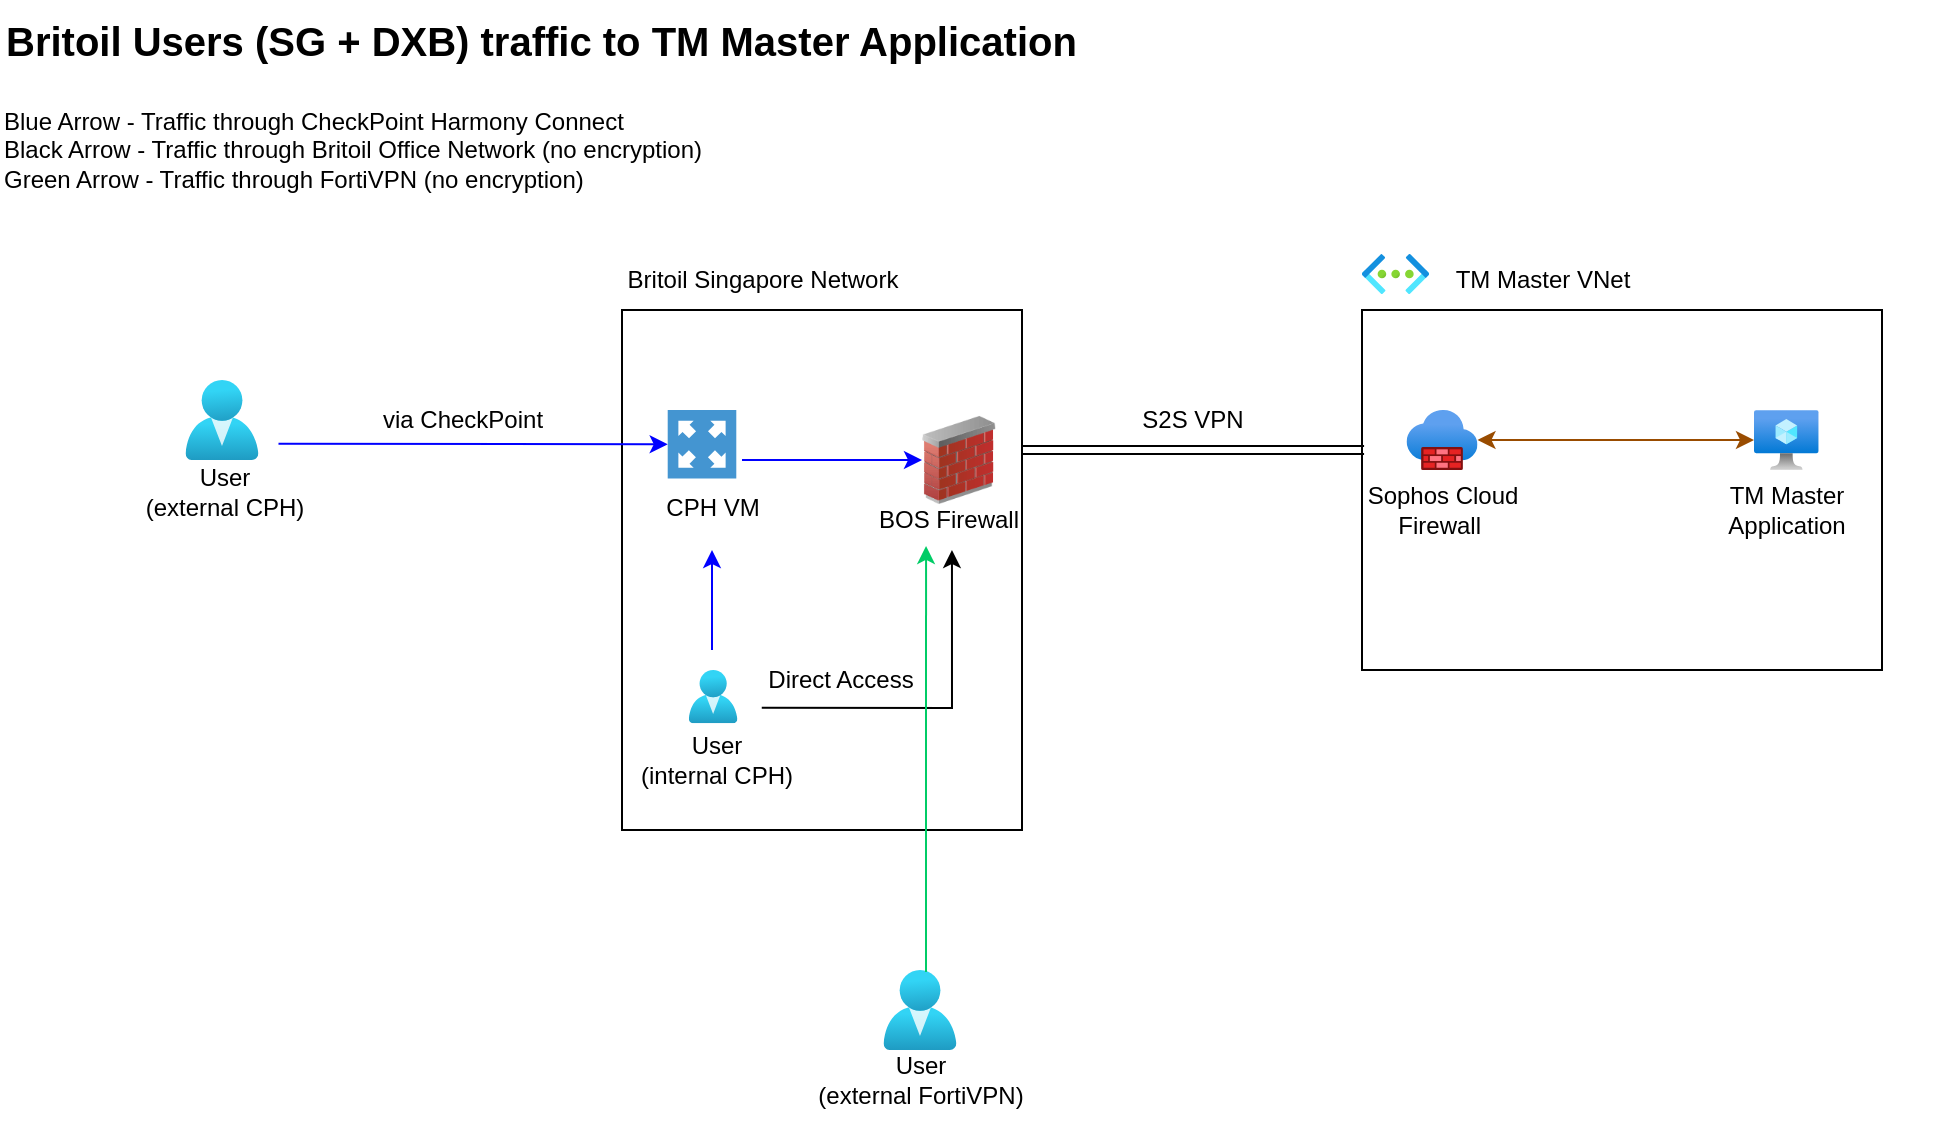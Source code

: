 <mxfile version="21.6.3" type="github">
  <diagram name="Page-1" id="p7AqGDqLSS3fxnfkDhti">
    <mxGraphModel dx="1834" dy="764" grid="1" gridSize="10" guides="1" tooltips="1" connect="1" arrows="1" fold="1" page="0" pageScale="1" pageWidth="850" pageHeight="1100" math="0" shadow="0">
      <root>
        <mxCell id="0" />
        <mxCell id="1" parent="0" />
        <mxCell id="6vk0d98QOJqQDT9VrW9C-1" value="" style="rounded=0;whiteSpace=wrap;html=1;fillColor=none;" vertex="1" parent="1">
          <mxGeometry x="30" y="190" width="200" height="260" as="geometry" />
        </mxCell>
        <mxCell id="6vk0d98QOJqQDT9VrW9C-5" value="" style="group" vertex="1" connectable="0" parent="1">
          <mxGeometry x="40" y="240" width="60" height="60" as="geometry" />
        </mxCell>
        <mxCell id="6vk0d98QOJqQDT9VrW9C-2" value="" style="pointerEvents=1;shadow=0;dashed=0;html=1;strokeColor=none;fillColor=#4495D1;labelPosition=center;verticalLabelPosition=bottom;verticalAlign=top;align=center;outlineConnect=0;shape=mxgraph.veeam.2d.proxy_appliance;" vertex="1" parent="6vk0d98QOJqQDT9VrW9C-5">
          <mxGeometry x="12.857" width="34.286" height="34.286" as="geometry" />
        </mxCell>
        <mxCell id="6vk0d98QOJqQDT9VrW9C-4" value="CPH VM" style="text;html=1;align=center;verticalAlign=middle;resizable=0;points=[];autosize=1;strokeColor=none;fillColor=none;" vertex="1" parent="6vk0d98QOJqQDT9VrW9C-5">
          <mxGeometry y="34.286" width="70" height="30" as="geometry" />
        </mxCell>
        <mxCell id="6vk0d98QOJqQDT9VrW9C-6" value="Britoil Singapore Network" style="text;html=1;align=center;verticalAlign=middle;resizable=0;points=[];autosize=1;strokeColor=none;fillColor=none;" vertex="1" parent="1">
          <mxGeometry x="20" y="160" width="160" height="30" as="geometry" />
        </mxCell>
        <mxCell id="6vk0d98QOJqQDT9VrW9C-7" value="" style="rounded=0;whiteSpace=wrap;html=1;fillColor=none;" vertex="1" parent="1">
          <mxGeometry x="400" y="190" width="260" height="180" as="geometry" />
        </mxCell>
        <mxCell id="6vk0d98QOJqQDT9VrW9C-10" value="" style="group" vertex="1" connectable="0" parent="1">
          <mxGeometry x="400" y="160" width="145" height="30" as="geometry" />
        </mxCell>
        <mxCell id="6vk0d98QOJqQDT9VrW9C-8" value="" style="image;aspect=fixed;html=1;points=[];align=center;fontSize=12;image=img/lib/azure2/networking/Virtual_Networks.svg;" vertex="1" parent="6vk0d98QOJqQDT9VrW9C-10">
          <mxGeometry y="2" width="33.5" height="20" as="geometry" />
        </mxCell>
        <mxCell id="6vk0d98QOJqQDT9VrW9C-9" value="TM Master VNet" style="text;html=1;align=center;verticalAlign=middle;resizable=0;points=[];autosize=1;strokeColor=none;fillColor=none;" vertex="1" parent="6vk0d98QOJqQDT9VrW9C-10">
          <mxGeometry x="35" width="110" height="30" as="geometry" />
        </mxCell>
        <mxCell id="6vk0d98QOJqQDT9VrW9C-13" value="" style="group" vertex="1" connectable="0" parent="1">
          <mxGeometry x="550" y="240" width="140" height="65" as="geometry" />
        </mxCell>
        <mxCell id="6vk0d98QOJqQDT9VrW9C-11" value="" style="image;aspect=fixed;html=1;points=[];align=center;fontSize=12;image=img/lib/azure2/compute/Virtual_Machine.svg;" vertex="1" parent="6vk0d98QOJqQDT9VrW9C-13">
          <mxGeometry x="46" width="32.34" height="30" as="geometry" />
        </mxCell>
        <mxCell id="6vk0d98QOJqQDT9VrW9C-12" value="TM Master &lt;br&gt;Application" style="text;html=1;align=center;verticalAlign=middle;resizable=0;points=[];autosize=1;strokeColor=none;fillColor=none;" vertex="1" parent="6vk0d98QOJqQDT9VrW9C-13">
          <mxGeometry x="22.17" y="30" width="80" height="40" as="geometry" />
        </mxCell>
        <mxCell id="6vk0d98QOJqQDT9VrW9C-16" value="" style="group" vertex="1" connectable="0" parent="1">
          <mxGeometry x="390" y="240" width="100" height="70" as="geometry" />
        </mxCell>
        <mxCell id="6vk0d98QOJqQDT9VrW9C-14" value="" style="image;aspect=fixed;html=1;points=[];align=center;fontSize=12;image=img/lib/azure2/networking/Firewalls.svg;" vertex="1" parent="6vk0d98QOJqQDT9VrW9C-16">
          <mxGeometry x="32.25" width="35.5" height="30" as="geometry" />
        </mxCell>
        <mxCell id="6vk0d98QOJqQDT9VrW9C-15" value="Sophos Cloud &lt;br&gt;Firewall&amp;nbsp;" style="text;html=1;align=center;verticalAlign=middle;resizable=0;points=[];autosize=1;strokeColor=none;fillColor=none;" vertex="1" parent="6vk0d98QOJqQDT9VrW9C-16">
          <mxGeometry y="30" width="100" height="40" as="geometry" />
        </mxCell>
        <mxCell id="6vk0d98QOJqQDT9VrW9C-17" value="" style="shape=link;html=1;rounded=0;entryX=0.004;entryY=0.389;entryDx=0;entryDy=0;entryPerimeter=0;" edge="1" parent="1" target="6vk0d98QOJqQDT9VrW9C-7">
          <mxGeometry width="100" relative="1" as="geometry">
            <mxPoint x="230" y="260" as="sourcePoint" />
            <mxPoint x="330" y="280" as="targetPoint" />
          </mxGeometry>
        </mxCell>
        <mxCell id="6vk0d98QOJqQDT9VrW9C-18" value="S2S VPN" style="text;html=1;align=center;verticalAlign=middle;resizable=0;points=[];autosize=1;strokeColor=none;fillColor=none;" vertex="1" parent="1">
          <mxGeometry x="280" y="230" width="70" height="30" as="geometry" />
        </mxCell>
        <mxCell id="6vk0d98QOJqQDT9VrW9C-21" value="" style="group" vertex="1" connectable="0" parent="1">
          <mxGeometry x="160" y="230" width="90" height="80" as="geometry" />
        </mxCell>
        <mxCell id="6vk0d98QOJqQDT9VrW9C-19" value="" style="image;html=1;image=img/lib/clip_art/networking/Firewall_02_128x128.png" vertex="1" parent="6vk0d98QOJqQDT9VrW9C-21">
          <mxGeometry x="20" width="37" height="70" as="geometry" />
        </mxCell>
        <mxCell id="6vk0d98QOJqQDT9VrW9C-20" value="BOS Firewall" style="text;html=1;align=center;verticalAlign=middle;resizable=0;points=[];autosize=1;strokeColor=none;fillColor=none;" vertex="1" parent="6vk0d98QOJqQDT9VrW9C-21">
          <mxGeometry x="-12" y="50" width="90" height="30" as="geometry" />
        </mxCell>
        <mxCell id="6vk0d98QOJqQDT9VrW9C-25" value="" style="group" vertex="1" connectable="0" parent="1">
          <mxGeometry x="-220" y="225" width="100" height="76" as="geometry" />
        </mxCell>
        <mxCell id="6vk0d98QOJqQDT9VrW9C-29" value="" style="group" vertex="1" connectable="0" parent="6vk0d98QOJqQDT9VrW9C-25">
          <mxGeometry x="15" width="84" height="76" as="geometry" />
        </mxCell>
        <mxCell id="6vk0d98QOJqQDT9VrW9C-26" value="" style="image;aspect=fixed;html=1;points=[];align=center;fontSize=12;image=img/lib/azure2/identity/Users.svg;" vertex="1" parent="6vk0d98QOJqQDT9VrW9C-29">
          <mxGeometry x="16.71" width="36.57" height="40" as="geometry" />
        </mxCell>
        <mxCell id="6vk0d98QOJqQDT9VrW9C-27" value="User&lt;br&gt;(external CPH)" style="text;html=1;align=center;verticalAlign=middle;resizable=0;points=[];autosize=1;strokeColor=none;fillColor=none;" vertex="1" parent="6vk0d98QOJqQDT9VrW9C-29">
          <mxGeometry x="-13" y="35" width="97" height="41" as="geometry" />
        </mxCell>
        <mxCell id="6vk0d98QOJqQDT9VrW9C-28" value="" style="group" vertex="1" connectable="0" parent="1">
          <mxGeometry x="40" y="370" width="83.852" height="65.663" as="geometry" />
        </mxCell>
        <mxCell id="6vk0d98QOJqQDT9VrW9C-24" value="" style="group" vertex="1" connectable="0" parent="6vk0d98QOJqQDT9VrW9C-28">
          <mxGeometry width="73.71" height="50" as="geometry" />
        </mxCell>
        <mxCell id="6vk0d98QOJqQDT9VrW9C-22" value="" style="image;aspect=fixed;html=1;points=[];align=center;fontSize=12;image=img/lib/azure2/identity/Users.svg;" vertex="1" parent="6vk0d98QOJqQDT9VrW9C-24">
          <mxGeometry x="23.373" width="24.38" height="26.667" as="geometry" />
        </mxCell>
        <mxCell id="6vk0d98QOJqQDT9VrW9C-23" value="User&lt;br style=&quot;font-size: 12px;&quot;&gt;(internal CPH)" style="text;html=1;align=center;verticalAlign=middle;resizable=0;points=[];autosize=1;strokeColor=none;fillColor=none;fontSize=12;" vertex="1" parent="6vk0d98QOJqQDT9VrW9C-28">
          <mxGeometry x="-10.148" y="24.663" width="94" height="41" as="geometry" />
        </mxCell>
        <mxCell id="6vk0d98QOJqQDT9VrW9C-31" value="" style="endArrow=classic;html=1;rounded=0;strokeColor=#0000FF;" edge="1" parent="1" target="6vk0d98QOJqQDT9VrW9C-19">
          <mxGeometry width="50" height="50" relative="1" as="geometry">
            <mxPoint x="90" y="265" as="sourcePoint" />
            <mxPoint x="170" y="210" as="targetPoint" />
          </mxGeometry>
        </mxCell>
        <mxCell id="6vk0d98QOJqQDT9VrW9C-33" value="" style="endArrow=classic;html=1;rounded=0;strokeColor=#0000FF;" edge="1" parent="1">
          <mxGeometry width="50" height="50" relative="1" as="geometry">
            <mxPoint x="75" y="360" as="sourcePoint" />
            <mxPoint x="75" y="310" as="targetPoint" />
          </mxGeometry>
        </mxCell>
        <mxCell id="6vk0d98QOJqQDT9VrW9C-34" value="" style="endArrow=classic;html=1;rounded=0;exitX=0.745;exitY=-0.142;exitDx=0;exitDy=0;exitPerimeter=0;entryX=0.522;entryY=1;entryDx=0;entryDy=0;entryPerimeter=0;" edge="1" parent="1" source="6vk0d98QOJqQDT9VrW9C-23" target="6vk0d98QOJqQDT9VrW9C-20">
          <mxGeometry width="50" height="50" relative="1" as="geometry">
            <mxPoint x="140" y="390" as="sourcePoint" />
            <mxPoint x="190" y="340" as="targetPoint" />
            <Array as="points">
              <mxPoint x="195" y="389" />
            </Array>
          </mxGeometry>
        </mxCell>
        <mxCell id="6vk0d98QOJqQDT9VrW9C-36" value="via CheckPoint" style="text;html=1;align=center;verticalAlign=middle;resizable=0;points=[];autosize=1;strokeColor=none;fillColor=none;" vertex="1" parent="1">
          <mxGeometry x="-100" y="230" width="100" height="30" as="geometry" />
        </mxCell>
        <mxCell id="6vk0d98QOJqQDT9VrW9C-37" value="Direct Access" style="text;html=1;align=center;verticalAlign=middle;resizable=0;points=[];autosize=1;strokeColor=none;fillColor=none;" vertex="1" parent="1">
          <mxGeometry x="89" y="360" width="100" height="30" as="geometry" />
        </mxCell>
        <mxCell id="6vk0d98QOJqQDT9VrW9C-38" value="" style="group" vertex="1" connectable="0" parent="1">
          <mxGeometry x="144" y="520" width="100" height="75" as="geometry" />
        </mxCell>
        <mxCell id="6vk0d98QOJqQDT9VrW9C-39" value="" style="image;aspect=fixed;html=1;points=[];align=center;fontSize=12;image=img/lib/azure2/identity/Users.svg;" vertex="1" parent="6vk0d98QOJqQDT9VrW9C-38">
          <mxGeometry x="16.71" width="36.57" height="40" as="geometry" />
        </mxCell>
        <mxCell id="6vk0d98QOJqQDT9VrW9C-40" value="User&lt;br&gt;(external FortiVPN)" style="text;html=1;align=center;verticalAlign=middle;resizable=0;points=[];autosize=1;strokeColor=none;fillColor=none;" vertex="1" parent="6vk0d98QOJqQDT9VrW9C-38">
          <mxGeometry x="-30" y="35" width="130" height="40" as="geometry" />
        </mxCell>
        <mxCell id="6vk0d98QOJqQDT9VrW9C-41" value="" style="endArrow=classic;html=1;rounded=0;entryX=0.378;entryY=0.933;entryDx=0;entryDy=0;entryPerimeter=0;fontColor=#00CC00;strokeColor=#00CC66;exitX=0.582;exitY=0.025;exitDx=0;exitDy=0;exitPerimeter=0;" edge="1" parent="1" source="6vk0d98QOJqQDT9VrW9C-39" target="6vk0d98QOJqQDT9VrW9C-20">
          <mxGeometry width="50" height="50" relative="1" as="geometry">
            <mxPoint x="180" y="510" as="sourcePoint" />
            <mxPoint x="240" y="460" as="targetPoint" />
          </mxGeometry>
        </mxCell>
        <mxCell id="6vk0d98QOJqQDT9VrW9C-42" value="" style="endArrow=classic;html=1;rounded=0;exitX=0.786;exitY=-0.075;exitDx=0;exitDy=0;exitPerimeter=0;strokeColor=#0000FF;" edge="1" parent="1" source="6vk0d98QOJqQDT9VrW9C-27" target="6vk0d98QOJqQDT9VrW9C-2">
          <mxGeometry width="50" height="50" relative="1" as="geometry">
            <mxPoint x="-70" y="320" as="sourcePoint" />
            <mxPoint x="-20" y="270" as="targetPoint" />
          </mxGeometry>
        </mxCell>
        <mxCell id="6vk0d98QOJqQDT9VrW9C-43" value="Blue Arrow - Traffic through CheckPoint Harmony Connect&lt;br&gt;Black Arrow - Traffic through Britoil Office Network (no encryption)&lt;br&gt;Green Arrow - Traffic through FortiVPN (no encryption)" style="text;html=1;align=left;verticalAlign=middle;resizable=0;points=[];autosize=1;strokeColor=none;fillColor=none;" vertex="1" parent="1">
          <mxGeometry x="-281" y="80" width="370" height="60" as="geometry" />
        </mxCell>
        <mxCell id="6vk0d98QOJqQDT9VrW9C-44" value="Britoil Users (SG + DXB) traffic to TM Master Application" style="text;html=1;align=left;verticalAlign=middle;resizable=0;points=[];autosize=1;strokeColor=none;fillColor=none;fontStyle=1;fontSize=20;" vertex="1" parent="1">
          <mxGeometry x="-280" y="35" width="560" height="40" as="geometry" />
        </mxCell>
        <mxCell id="6vk0d98QOJqQDT9VrW9C-45" value="" style="endArrow=classic;startArrow=classic;html=1;rounded=0;strokeColor=#994C00;" edge="1" parent="1" source="6vk0d98QOJqQDT9VrW9C-14" target="6vk0d98QOJqQDT9VrW9C-11">
          <mxGeometry width="50" height="50" relative="1" as="geometry">
            <mxPoint x="510" y="280" as="sourcePoint" />
            <mxPoint x="560" y="230" as="targetPoint" />
          </mxGeometry>
        </mxCell>
      </root>
    </mxGraphModel>
  </diagram>
</mxfile>
